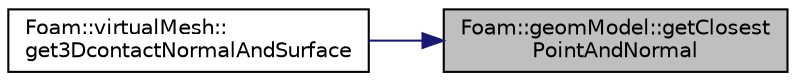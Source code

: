 digraph "Foam::geomModel::getClosestPointAndNormal"
{
 // LATEX_PDF_SIZE
  edge [fontname="Helvetica",fontsize="10",labelfontname="Helvetica",labelfontsize="10"];
  node [fontname="Helvetica",fontsize="10",shape=record];
  rankdir="RL";
  Node1 [label="Foam::geomModel::getClosest\lPointAndNormal",height=0.2,width=0.4,color="black", fillcolor="grey75", style="filled", fontcolor="black",tooltip=" "];
  Node1 -> Node2 [dir="back",color="midnightblue",fontsize="10",style="solid",fontname="Helvetica"];
  Node2 [label="Foam::virtualMesh::\lget3DcontactNormalAndSurface",height=0.2,width=0.4,color="black", fillcolor="white", style="filled",URL="$classFoam_1_1virtualMesh.html#ad6879cf042ff1edf51469d59f0494abb",tooltip=" "];
}
